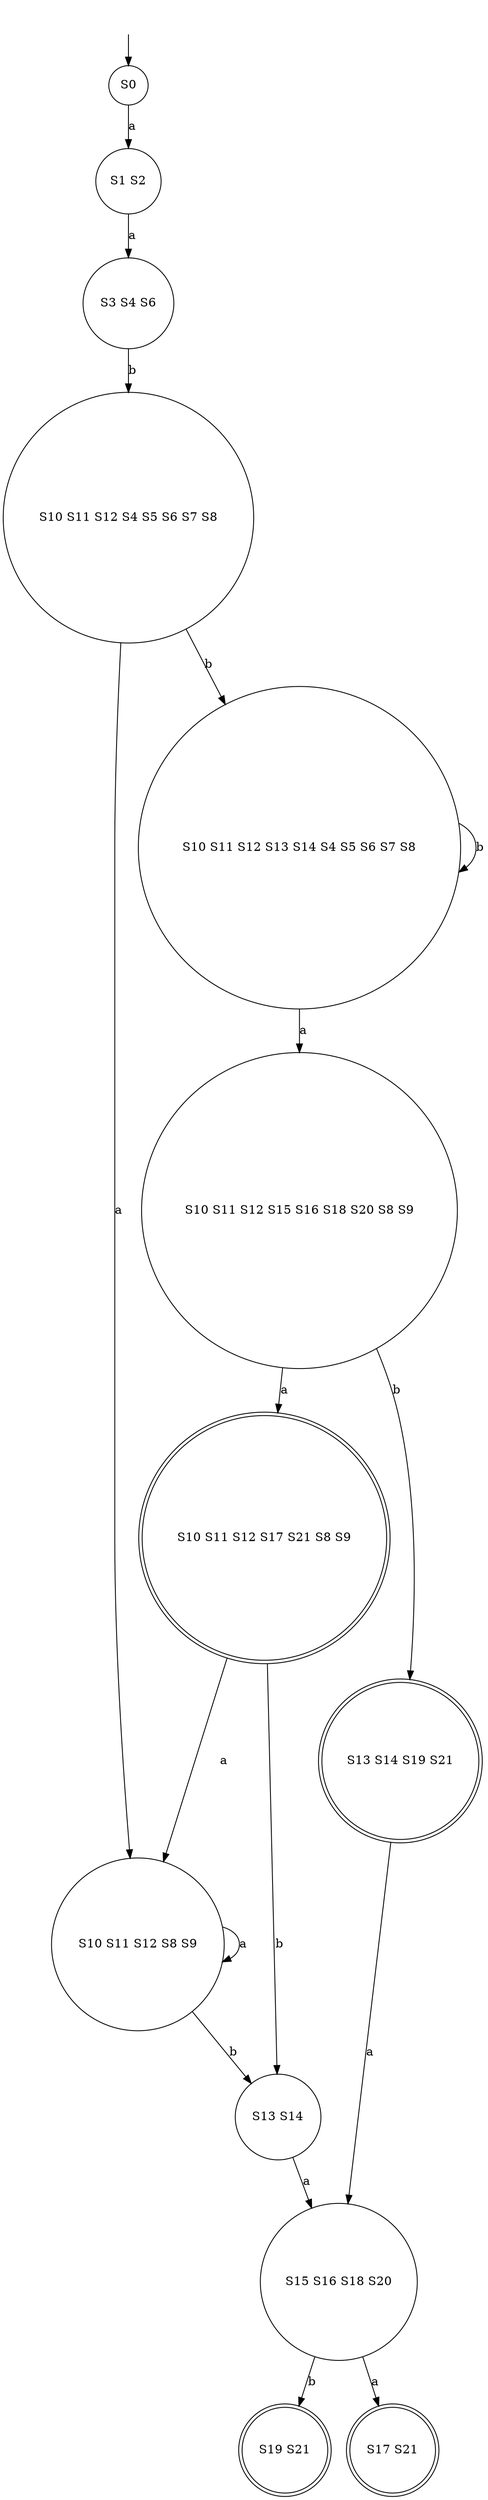 digraph DFA {
	"" [shape=none]
	"" -> S0
	S0 [shape=circle]
	S0 -> "S1 S2" [label=a]
	"S1 S2" [shape=circle]
	"S1 S2" -> "S3 S4 S6" [label=a]
	"S3 S4 S6" [shape=circle]
	"S3 S4 S6" -> "S10 S11 S12 S4 S5 S6 S7 S8" [label=b]
	"S10 S11 S12 S4 S5 S6 S7 S8" [shape=circle]
	"S10 S11 S12 S4 S5 S6 S7 S8" -> "S10 S11 S12 S13 S14 S4 S5 S6 S7 S8" [label=b]
	"S10 S11 S12 S4 S5 S6 S7 S8" -> "S10 S11 S12 S8 S9" [label=a]
	"S10 S11 S12 S13 S14 S4 S5 S6 S7 S8" [shape=circle]
	"S10 S11 S12 S13 S14 S4 S5 S6 S7 S8" -> "S10 S11 S12 S13 S14 S4 S5 S6 S7 S8" [label=b]
	"S10 S11 S12 S13 S14 S4 S5 S6 S7 S8" -> "S10 S11 S12 S15 S16 S18 S20 S8 S9" [label=a]
	"S10 S11 S12 S8 S9" [shape=circle]
	"S10 S11 S12 S8 S9" -> "S13 S14" [label=b]
	"S10 S11 S12 S8 S9" -> "S10 S11 S12 S8 S9" [label=a]
	"S10 S11 S12 S15 S16 S18 S20 S8 S9" [shape=circle]
	"S10 S11 S12 S15 S16 S18 S20 S8 S9" -> "S13 S14 S19 S21" [label=b]
	"S10 S11 S12 S15 S16 S18 S20 S8 S9" -> "S10 S11 S12 S17 S21 S8 S9" [label=a]
	"S13 S14" [shape=circle]
	"S13 S14" -> "S15 S16 S18 S20" [label=a]
	"S13 S14 S19 S21" [shape=doublecircle]
	"S13 S14 S19 S21" -> "S15 S16 S18 S20" [label=a]
	"S10 S11 S12 S17 S21 S8 S9" [shape=doublecircle]
	"S10 S11 S12 S17 S21 S8 S9" -> "S13 S14" [label=b]
	"S10 S11 S12 S17 S21 S8 S9" -> "S10 S11 S12 S8 S9" [label=a]
	"S15 S16 S18 S20" [shape=circle]
	"S15 S16 S18 S20" -> "S19 S21" [label=b]
	"S15 S16 S18 S20" -> "S17 S21" [label=a]
	"S19 S21" [shape=doublecircle]
	"S17 S21" [shape=doublecircle]
}
